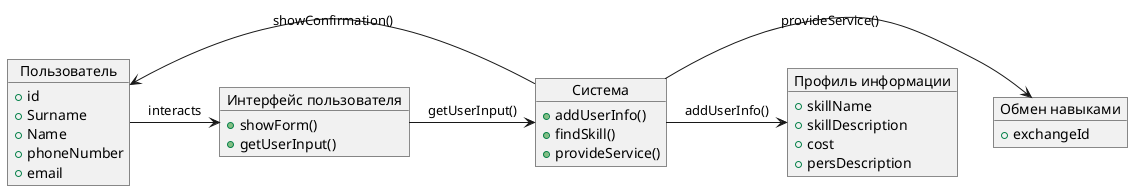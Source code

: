 @startuml
object "Пользователь" as User {
    +id
    +Surname
    +Name
    +phoneNumber
    +email
}

object "Интерфейс пользователя" as UI {
    +showForm()
    +getUserInput()
}

object "Система" as System {
    +addUserInfo()
    +findSkill()
    +provideService()
}

object "Профиль информации" as ProfInf {
    +skillName
    +skillDescription
    +cost
    +persDescription
}

object "Обмен навыками" as SkillExchange {
    +exchangeId
}

User -> UI : interacts
UI -> System : getUserInput()
System -> ProfInf : addUserInfo()
System -> SkillExchange : provideService()
System -> User : showConfirmation()
@enduml
